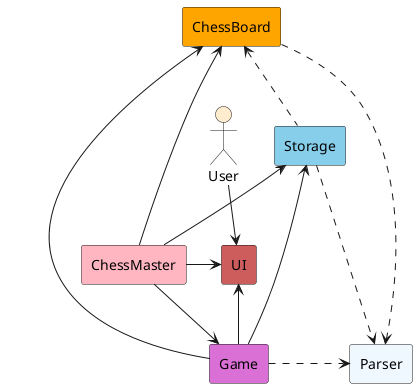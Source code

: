 @startuml OverallArchitecture

rectangle ChessMaster as chessMaster #LightPink
rectangle Parser as parser #AliceBlue
rectangle Game as game #Orchid
rectangle UI as ui #IndianRed
rectangle Storage as storage #SkyBlue
rectangle ChessBoard as board #Orange
actor User as user #BlanchedAlmond

user -d-> ui

chessMaster -r-> ui
chessMaster -d-> game
chessMaster -u-> storage
chessMaster -u-> board

game -> storage
game -u-> board
game -u-> ui

storage .up.> board

game .right.> parser
storage .> parser
board .> parser

@enduml